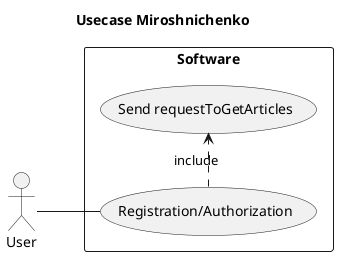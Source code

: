 @startuml

title Usecase Miroshnichenko
left to right direction
actor :User:

rectangle Software {

    usecase (Registration/Authorization)
    usecase (Send requestToGetArticles)

   :User: -- (Registration/Authorization)
   (Registration/Authorization) .> (Send requestToGetArticles) : include
}

@enduml
